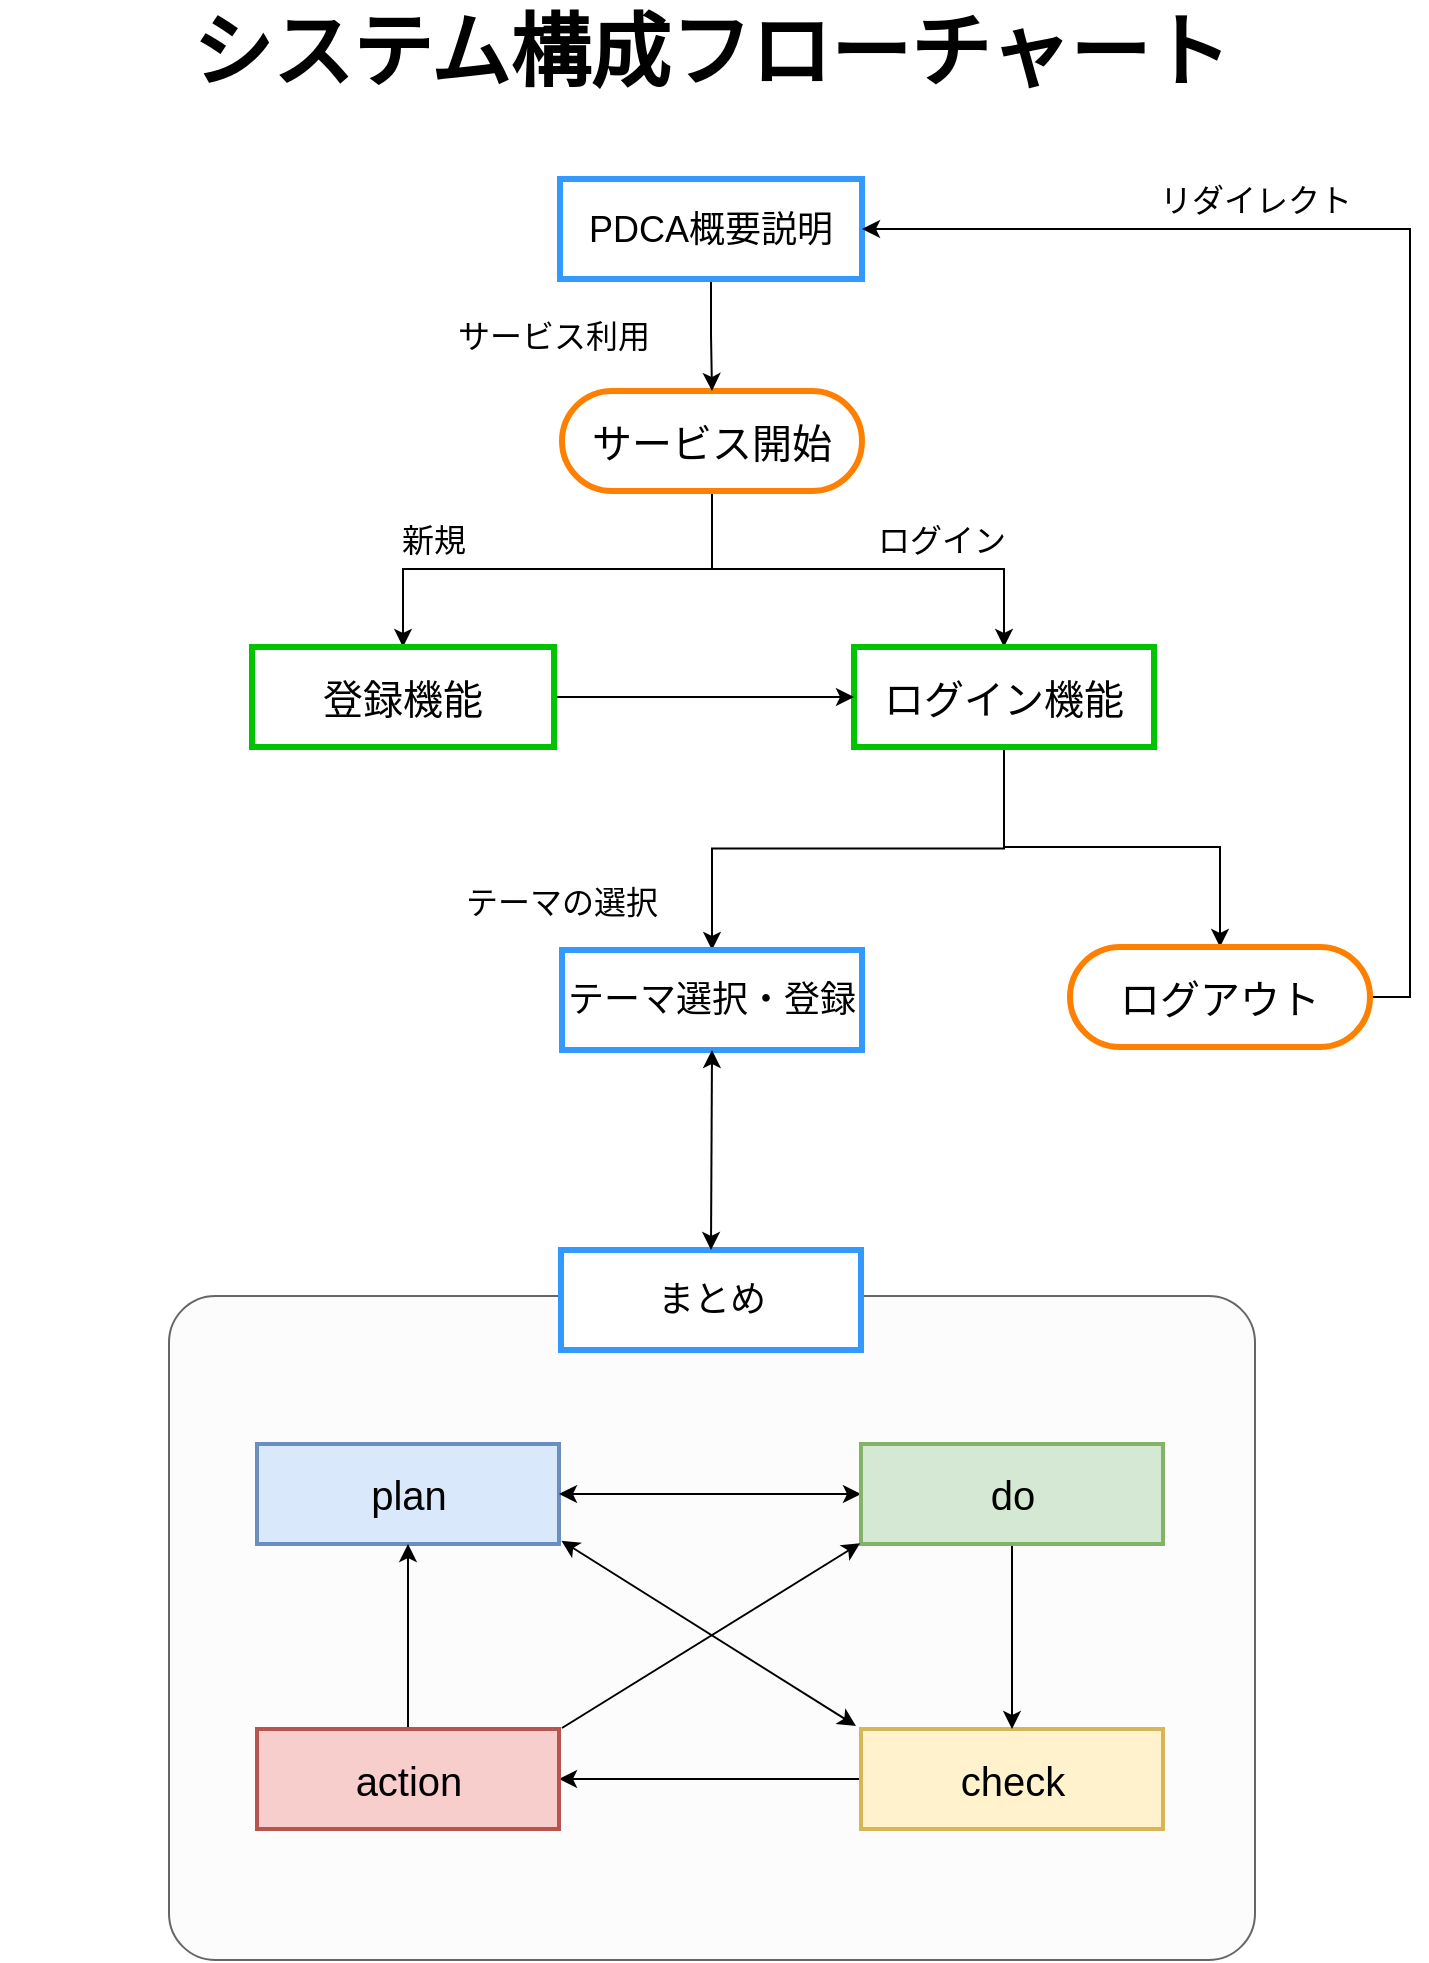 <mxfile version="12.3.2" type="github" pages="1"><diagram id="7QuHZo5SJ8vDTnDqI6yM" name="Page-1"><mxGraphModel dx="2194" dy="1094" grid="0" gridSize="10" guides="1" tooltips="1" connect="1" arrows="1" fold="1" page="1" pageScale="1" pageWidth="827" pageHeight="1169" math="0" shadow="0"><root><mxCell id="0"/><mxCell id="1" parent="0"/><mxCell id="N-NTgORlRnpznjwGjGEB-21" value="" style="rounded=1;whiteSpace=wrap;html=1;strokeWidth=1;fillColor=#FCFCFC;arcSize=7;strokeColor=#666666;fontColor=#333333;" parent="1" vertex="1"><mxGeometry x="142.5" y="694" width="543" height="332" as="geometry"/></mxCell><mxCell id="N-NTgORlRnpznjwGjGEB-1" value="&lt;font style=&quot;font-size: 40px&quot;&gt;&lt;b&gt;システム構成フローチャート&lt;/b&gt;&lt;/font&gt;" style="text;html=1;strokeColor=none;fillColor=none;align=center;verticalAlign=middle;whiteSpace=wrap;rounded=0;" parent="1" vertex="1"><mxGeometry x="58" y="60.5" width="711" height="20" as="geometry"/></mxCell><mxCell id="N-NTgORlRnpznjwGjGEB-35" style="edgeStyle=orthogonalEdgeStyle;rounded=0;orthogonalLoop=1;jettySize=auto;html=1;exitX=0.5;exitY=1;exitDx=0;exitDy=0;entryX=0.5;entryY=0;entryDx=0;entryDy=0;" parent="1" source="N-NTgORlRnpznjwGjGEB-4" target="N-NTgORlRnpznjwGjGEB-25" edge="1"><mxGeometry relative="1" as="geometry"><mxPoint x="260.0" y="364.5" as="targetPoint"/></mxGeometry></mxCell><mxCell id="N-NTgORlRnpznjwGjGEB-36" style="edgeStyle=orthogonalEdgeStyle;rounded=0;orthogonalLoop=1;jettySize=auto;html=1;exitX=0.5;exitY=1;exitDx=0;exitDy=0;entryX=0.5;entryY=0;entryDx=0;entryDy=0;" parent="1" source="N-NTgORlRnpznjwGjGEB-4" target="N-NTgORlRnpznjwGjGEB-5" edge="1"><mxGeometry relative="1" as="geometry"/></mxCell><mxCell id="N-NTgORlRnpznjwGjGEB-4" value="&lt;span style=&quot;font-size: 20px&quot;&gt;サービス開始&lt;/span&gt;" style="rounded=1;whiteSpace=wrap;html=1;arcSize=50;rotation=0;strokeWidth=3;strokeColor=#FF8000;" parent="1" vertex="1"><mxGeometry x="339" y="241.5" width="150" height="50" as="geometry"/></mxCell><mxCell id="N-NTgORlRnpznjwGjGEB-38" style="edgeStyle=orthogonalEdgeStyle;rounded=0;orthogonalLoop=1;jettySize=auto;html=1;exitX=0.5;exitY=1;exitDx=0;exitDy=0;entryX=0.5;entryY=0;entryDx=0;entryDy=0;" parent="1" source="N-NTgORlRnpznjwGjGEB-5" target="N-NTgORlRnpznjwGjGEB-32" edge="1"><mxGeometry relative="1" as="geometry"/></mxCell><mxCell id="N-NTgORlRnpznjwGjGEB-39" style="edgeStyle=orthogonalEdgeStyle;rounded=0;orthogonalLoop=1;jettySize=auto;html=1;exitX=0.5;exitY=1;exitDx=0;exitDy=0;entryX=0.5;entryY=0;entryDx=0;entryDy=0;" parent="1" source="N-NTgORlRnpznjwGjGEB-5" target="N-NTgORlRnpznjwGjGEB-33" edge="1"><mxGeometry relative="1" as="geometry"/></mxCell><mxCell id="N-NTgORlRnpznjwGjGEB-5" value="&lt;font style=&quot;font-size: 20px&quot;&gt;ログイン機能&lt;/font&gt;" style="rounded=0;whiteSpace=wrap;html=1;strokeWidth=3;strokeColor=#00C400;" parent="1" vertex="1"><mxGeometry x="485" y="369.5" width="150" height="50" as="geometry"/></mxCell><mxCell id="N-NTgORlRnpznjwGjGEB-37" style="edgeStyle=orthogonalEdgeStyle;rounded=0;orthogonalLoop=1;jettySize=auto;html=1;exitX=1;exitY=0.5;exitDx=0;exitDy=0;entryX=0;entryY=0.5;entryDx=0;entryDy=0;" parent="1" source="N-NTgORlRnpznjwGjGEB-25" target="N-NTgORlRnpznjwGjGEB-5" edge="1"><mxGeometry relative="1" as="geometry"/></mxCell><mxCell id="N-NTgORlRnpznjwGjGEB-25" value="&lt;font style=&quot;font-size: 20px&quot;&gt;登録機能&lt;/font&gt;" style="rounded=0;whiteSpace=wrap;html=1;strokeWidth=3;strokeColor=#00C400;" parent="1" vertex="1"><mxGeometry x="184" y="369.5" width="151" height="50" as="geometry"/></mxCell><mxCell id="N-NTgORlRnpznjwGjGEB-50" style="edgeStyle=orthogonalEdgeStyle;rounded=0;orthogonalLoop=1;jettySize=auto;html=1;exitX=0.5;exitY=1;exitDx=0;exitDy=0;entryX=0.5;entryY=0;entryDx=0;entryDy=0;" parent="1" source="N-NTgORlRnpznjwGjGEB-26" target="N-NTgORlRnpznjwGjGEB-4" edge="1"><mxGeometry relative="1" as="geometry"/></mxCell><mxCell id="N-NTgORlRnpznjwGjGEB-26" value="&lt;font style=&quot;font-size: 18px&quot;&gt;PDCA概要説明&lt;/font&gt;" style="rounded=0;whiteSpace=wrap;html=1;strokeWidth=3;strokeColor=#3399FF;" parent="1" vertex="1"><mxGeometry x="338" y="135.5" width="151" height="50" as="geometry"/></mxCell><mxCell id="N-NTgORlRnpznjwGjGEB-45" style="edgeStyle=orthogonalEdgeStyle;rounded=0;orthogonalLoop=1;jettySize=auto;html=1;exitX=1;exitY=0.5;exitDx=0;exitDy=0;entryX=0;entryY=0.5;entryDx=0;entryDy=0;" parent="1" source="N-NTgORlRnpznjwGjGEB-27" target="N-NTgORlRnpznjwGjGEB-29" edge="1"><mxGeometry relative="1" as="geometry"/></mxCell><mxCell id="N-NTgORlRnpznjwGjGEB-27" value="&lt;span style=&quot;font-size: 20px&quot;&gt;plan&lt;/span&gt;" style="rounded=0;whiteSpace=wrap;html=1;strokeColor=#6c8ebf;strokeWidth=2;fillColor=#dae8fc;" parent="1" vertex="1"><mxGeometry x="186.5" y="768" width="151" height="50" as="geometry"/></mxCell><mxCell id="N-NTgORlRnpznjwGjGEB-47" style="edgeStyle=orthogonalEdgeStyle;rounded=0;orthogonalLoop=1;jettySize=auto;html=1;exitX=0;exitY=0.5;exitDx=0;exitDy=0;entryX=1;entryY=0.5;entryDx=0;entryDy=0;" parent="1" source="N-NTgORlRnpznjwGjGEB-28" target="N-NTgORlRnpznjwGjGEB-30" edge="1"><mxGeometry relative="1" as="geometry"/></mxCell><mxCell id="N-NTgORlRnpznjwGjGEB-28" value="&lt;span style=&quot;font-size: 20px&quot;&gt;check&lt;/span&gt;" style="rounded=0;whiteSpace=wrap;html=1;strokeColor=#d6b656;strokeWidth=2;fillColor=#fff2cc;" parent="1" vertex="1"><mxGeometry x="488.5" y="910.5" width="151" height="50" as="geometry"/></mxCell><mxCell id="N-NTgORlRnpznjwGjGEB-46" style="edgeStyle=orthogonalEdgeStyle;rounded=0;orthogonalLoop=1;jettySize=auto;html=1;exitX=0.5;exitY=1;exitDx=0;exitDy=0;entryX=0.5;entryY=0;entryDx=0;entryDy=0;" parent="1" source="N-NTgORlRnpznjwGjGEB-29" target="N-NTgORlRnpznjwGjGEB-28" edge="1"><mxGeometry relative="1" as="geometry"/></mxCell><mxCell id="WV-paqwLH-ebp-nXbJU0-1" style="edgeStyle=orthogonalEdgeStyle;rounded=0;orthogonalLoop=1;jettySize=auto;html=1;exitX=0;exitY=0.5;exitDx=0;exitDy=0;entryX=1;entryY=0.5;entryDx=0;entryDy=0;" edge="1" parent="1" source="N-NTgORlRnpznjwGjGEB-29" target="N-NTgORlRnpznjwGjGEB-27"><mxGeometry relative="1" as="geometry"/></mxCell><mxCell id="N-NTgORlRnpznjwGjGEB-29" value="&lt;font style=&quot;font-size: 20px&quot;&gt;do&lt;/font&gt;" style="rounded=0;whiteSpace=wrap;html=1;strokeColor=#82b366;strokeWidth=2;fillColor=#d5e8d4;" parent="1" vertex="1"><mxGeometry x="488.5" y="768" width="151" height="50" as="geometry"/></mxCell><mxCell id="N-NTgORlRnpznjwGjGEB-48" style="edgeStyle=orthogonalEdgeStyle;rounded=0;orthogonalLoop=1;jettySize=auto;html=1;exitX=0.5;exitY=0;exitDx=0;exitDy=0;entryX=0.5;entryY=1;entryDx=0;entryDy=0;" parent="1" source="N-NTgORlRnpznjwGjGEB-30" target="N-NTgORlRnpznjwGjGEB-27" edge="1"><mxGeometry relative="1" as="geometry"/></mxCell><mxCell id="N-NTgORlRnpznjwGjGEB-30" value="&lt;span style=&quot;font-size: 20px&quot;&gt;action&lt;/span&gt;" style="rounded=0;whiteSpace=wrap;html=1;strokeColor=#b85450;strokeWidth=2;fillColor=#f8cecc;" parent="1" vertex="1"><mxGeometry x="186.5" y="910.5" width="151" height="50" as="geometry"/></mxCell><mxCell id="N-NTgORlRnpznjwGjGEB-32" value="&lt;span style=&quot;font-size: 18px&quot;&gt;テーマ選択・登録&lt;/span&gt;" style="rounded=0;whiteSpace=wrap;html=1;strokeWidth=3;strokeColor=#3399FF;" parent="1" vertex="1"><mxGeometry x="339" y="521" width="150" height="50" as="geometry"/></mxCell><mxCell id="N-NTgORlRnpznjwGjGEB-53" style="edgeStyle=orthogonalEdgeStyle;rounded=0;orthogonalLoop=1;jettySize=auto;html=1;exitX=1;exitY=0.5;exitDx=0;exitDy=0;entryX=1;entryY=0.5;entryDx=0;entryDy=0;" parent="1" source="N-NTgORlRnpznjwGjGEB-33" target="N-NTgORlRnpznjwGjGEB-26" edge="1"><mxGeometry relative="1" as="geometry"/></mxCell><mxCell id="N-NTgORlRnpznjwGjGEB-33" value="&lt;span style=&quot;font-size: 20px&quot;&gt;ログアウト&lt;/span&gt;" style="rounded=1;whiteSpace=wrap;html=1;arcSize=50;rotation=0;strokeWidth=3;strokeColor=#FF8000;" parent="1" vertex="1"><mxGeometry x="593" y="519.5" width="150" height="50" as="geometry"/></mxCell><mxCell id="N-NTgORlRnpznjwGjGEB-34" value="&lt;span style=&quot;font-size: 18px&quot;&gt;まとめ&lt;/span&gt;" style="rounded=0;whiteSpace=wrap;html=1;strokeColor=#3399FF;strokeWidth=3;" parent="1" vertex="1"><mxGeometry x="338.5" y="671" width="150" height="50" as="geometry"/></mxCell><mxCell id="N-NTgORlRnpznjwGjGEB-43" value="" style="endArrow=classic;startArrow=classic;html=1;entryX=0.5;entryY=1;entryDx=0;entryDy=0;exitX=0.5;exitY=0;exitDx=0;exitDy=0;" parent="1" source="N-NTgORlRnpznjwGjGEB-34" target="N-NTgORlRnpznjwGjGEB-32" edge="1"><mxGeometry width="50" height="50" relative="1" as="geometry"><mxPoint x="487" y="633.5" as="sourcePoint"/><mxPoint x="104" y="1050.5" as="targetPoint"/></mxGeometry></mxCell><mxCell id="N-NTgORlRnpznjwGjGEB-54" value="&lt;font style=&quot;font-size: 16px&quot;&gt;サービス利用&lt;/font&gt;" style="text;html=1;strokeColor=none;fillColor=none;align=center;verticalAlign=middle;whiteSpace=wrap;rounded=0;strokeWidth=16;" parent="1" vertex="1"><mxGeometry x="271" y="203.5" width="128" height="20" as="geometry"/></mxCell><mxCell id="N-NTgORlRnpznjwGjGEB-55" value="&lt;span style=&quot;font-size: 16px&quot;&gt;リダイレクト&lt;/span&gt;&lt;span style=&quot;color: rgba(0 , 0 , 0 , 0) ; font-family: monospace ; font-size: 0px ; white-space: nowrap&quot;&gt;%3CmxGraphModel%3E%3Croot%3E%3CmxCell%20id%3D%220%22%2F%3E%3CmxCell%20id%3D%221%22%20parent%3D%220%22%2F%3E%3CmxCell%20id%3D%222%22%20value%3D%22%26lt%3Bfont%20style%3D%26quot%3Bfont-size%3A%2016px%26quot%3B%26gt%3B%E3%82%B5%E3%83%BC%E3%83%93%E3%82%B9%E5%88%A9%E7%94%A8%26lt%3B%2Ffont%26gt%3B%22%20style%3D%22text%3Bhtml%3D1%3BstrokeColor%3Dnone%3BfillColor%3Dnone%3Balign%3Dcenter%3BverticalAlign%3Dmiddle%3BwhiteSpace%3Dwrap%3Brounded%3D0%3BstrokeWidth%3D16%3B%22%20vertex%3D%221%22%20parent%3D%221%22%3E%3CmxGeometry%20x%3D%22271%22%20y%3D%22203.5%22%20width%3D%22128%22%20height%3D%2220%22%20as%3D%22geometry%22%2F%3E%3C%2FmxCell%3E%3C%2Froot%3E%3C%2FmxGraphModel%3E&lt;/span&gt;" style="text;html=1;strokeColor=none;fillColor=none;align=center;verticalAlign=middle;whiteSpace=wrap;rounded=0;strokeWidth=16;" parent="1" vertex="1"><mxGeometry x="621.5" y="135.5" width="128" height="20" as="geometry"/></mxCell><mxCell id="N-NTgORlRnpznjwGjGEB-56" value="&lt;span style=&quot;font-size: 16px&quot;&gt;新規&lt;/span&gt;" style="text;html=1;strokeColor=none;fillColor=none;align=center;verticalAlign=middle;whiteSpace=wrap;rounded=0;strokeWidth=16;" parent="1" vertex="1"><mxGeometry x="211" y="306" width="128" height="20" as="geometry"/></mxCell><mxCell id="N-NTgORlRnpznjwGjGEB-57" value="&lt;span style=&quot;font-size: 16px&quot;&gt;ログイン&lt;/span&gt;" style="text;html=1;strokeColor=none;fillColor=none;align=center;verticalAlign=middle;whiteSpace=wrap;rounded=0;strokeWidth=16;" parent="1" vertex="1"><mxGeometry x="465" y="306" width="128" height="20" as="geometry"/></mxCell><mxCell id="N-NTgORlRnpznjwGjGEB-58" value="&lt;span style=&quot;font-size: 16px&quot;&gt;テーマの選択&lt;/span&gt;" style="text;html=1;strokeColor=none;fillColor=none;align=center;verticalAlign=middle;whiteSpace=wrap;rounded=0;strokeWidth=16;" parent="1" vertex="1"><mxGeometry x="275" y="486.5" width="128" height="20" as="geometry"/></mxCell><mxCell id="WV-paqwLH-ebp-nXbJU0-4" value="" style="endArrow=classic;startArrow=classic;html=1;entryX=1.008;entryY=0.967;entryDx=0;entryDy=0;entryPerimeter=0;" edge="1" parent="1" target="N-NTgORlRnpznjwGjGEB-27"><mxGeometry width="50" height="50" relative="1" as="geometry"><mxPoint x="486" y="909" as="sourcePoint"/><mxPoint x="108" y="1047" as="targetPoint"/></mxGeometry></mxCell><mxCell id="WV-paqwLH-ebp-nXbJU0-6" value="" style="endArrow=classic;html=1;entryX=-0.003;entryY=0.993;entryDx=0;entryDy=0;entryPerimeter=0;" edge="1" parent="1" target="N-NTgORlRnpznjwGjGEB-29"><mxGeometry width="50" height="50" relative="1" as="geometry"><mxPoint x="339" y="910" as="sourcePoint"/><mxPoint x="389" y="860.5" as="targetPoint"/></mxGeometry></mxCell></root></mxGraphModel></diagram></mxfile>